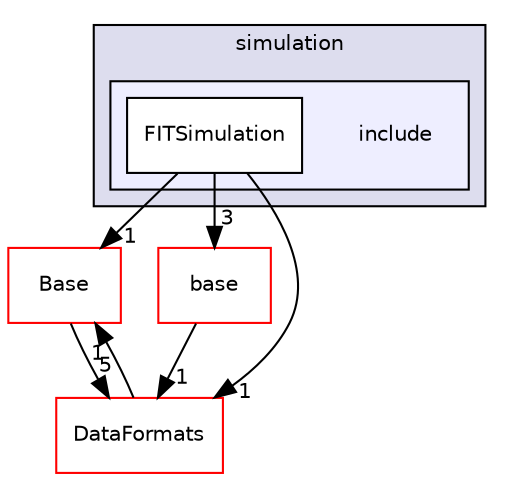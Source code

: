 digraph "/home/travis/build/AliceO2Group/AliceO2/Detectors/FIT/simulation/include" {
  bgcolor=transparent;
  compound=true
  node [ fontsize="10", fontname="Helvetica"];
  edge [ labelfontsize="10", labelfontname="Helvetica"];
  subgraph clusterdir_d961a1fccbdc187b00f8f36febec53be {
    graph [ bgcolor="#ddddee", pencolor="black", label="simulation" fontname="Helvetica", fontsize="10", URL="dir_d961a1fccbdc187b00f8f36febec53be.html"]
  subgraph clusterdir_2465f3075ac35f5821daf5bc0e4d2732 {
    graph [ bgcolor="#eeeeff", pencolor="black", label="" URL="dir_2465f3075ac35f5821daf5bc0e4d2732.html"];
    dir_2465f3075ac35f5821daf5bc0e4d2732 [shape=plaintext label="include"];
    dir_1ccafe3e5c085868d7cb60b85337d877 [shape=box label="FITSimulation" color="black" fillcolor="white" style="filled" URL="dir_1ccafe3e5c085868d7cb60b85337d877.html"];
  }
  }
  dir_37c90836491b695b472bf98d1be8336b [shape=box label="Base" color="red" URL="dir_37c90836491b695b472bf98d1be8336b.html"];
  dir_efd5be80f1ea96799fa313034d485898 [shape=box label="base" color="red" URL="dir_efd5be80f1ea96799fa313034d485898.html"];
  dir_2171f7ec022c5423887b07c69b2f5b48 [shape=box label="DataFormats" color="red" URL="dir_2171f7ec022c5423887b07c69b2f5b48.html"];
  dir_37c90836491b695b472bf98d1be8336b->dir_2171f7ec022c5423887b07c69b2f5b48 [headlabel="5", labeldistance=1.5 headhref="dir_000158_000056.html"];
  dir_1ccafe3e5c085868d7cb60b85337d877->dir_37c90836491b695b472bf98d1be8336b [headlabel="1", labeldistance=1.5 headhref="dir_000167_000158.html"];
  dir_1ccafe3e5c085868d7cb60b85337d877->dir_efd5be80f1ea96799fa313034d485898 [headlabel="3", labeldistance=1.5 headhref="dir_000167_000212.html"];
  dir_1ccafe3e5c085868d7cb60b85337d877->dir_2171f7ec022c5423887b07c69b2f5b48 [headlabel="1", labeldistance=1.5 headhref="dir_000167_000056.html"];
  dir_efd5be80f1ea96799fa313034d485898->dir_2171f7ec022c5423887b07c69b2f5b48 [headlabel="1", labeldistance=1.5 headhref="dir_000212_000056.html"];
  dir_2171f7ec022c5423887b07c69b2f5b48->dir_37c90836491b695b472bf98d1be8336b [headlabel="1", labeldistance=1.5 headhref="dir_000056_000158.html"];
}

